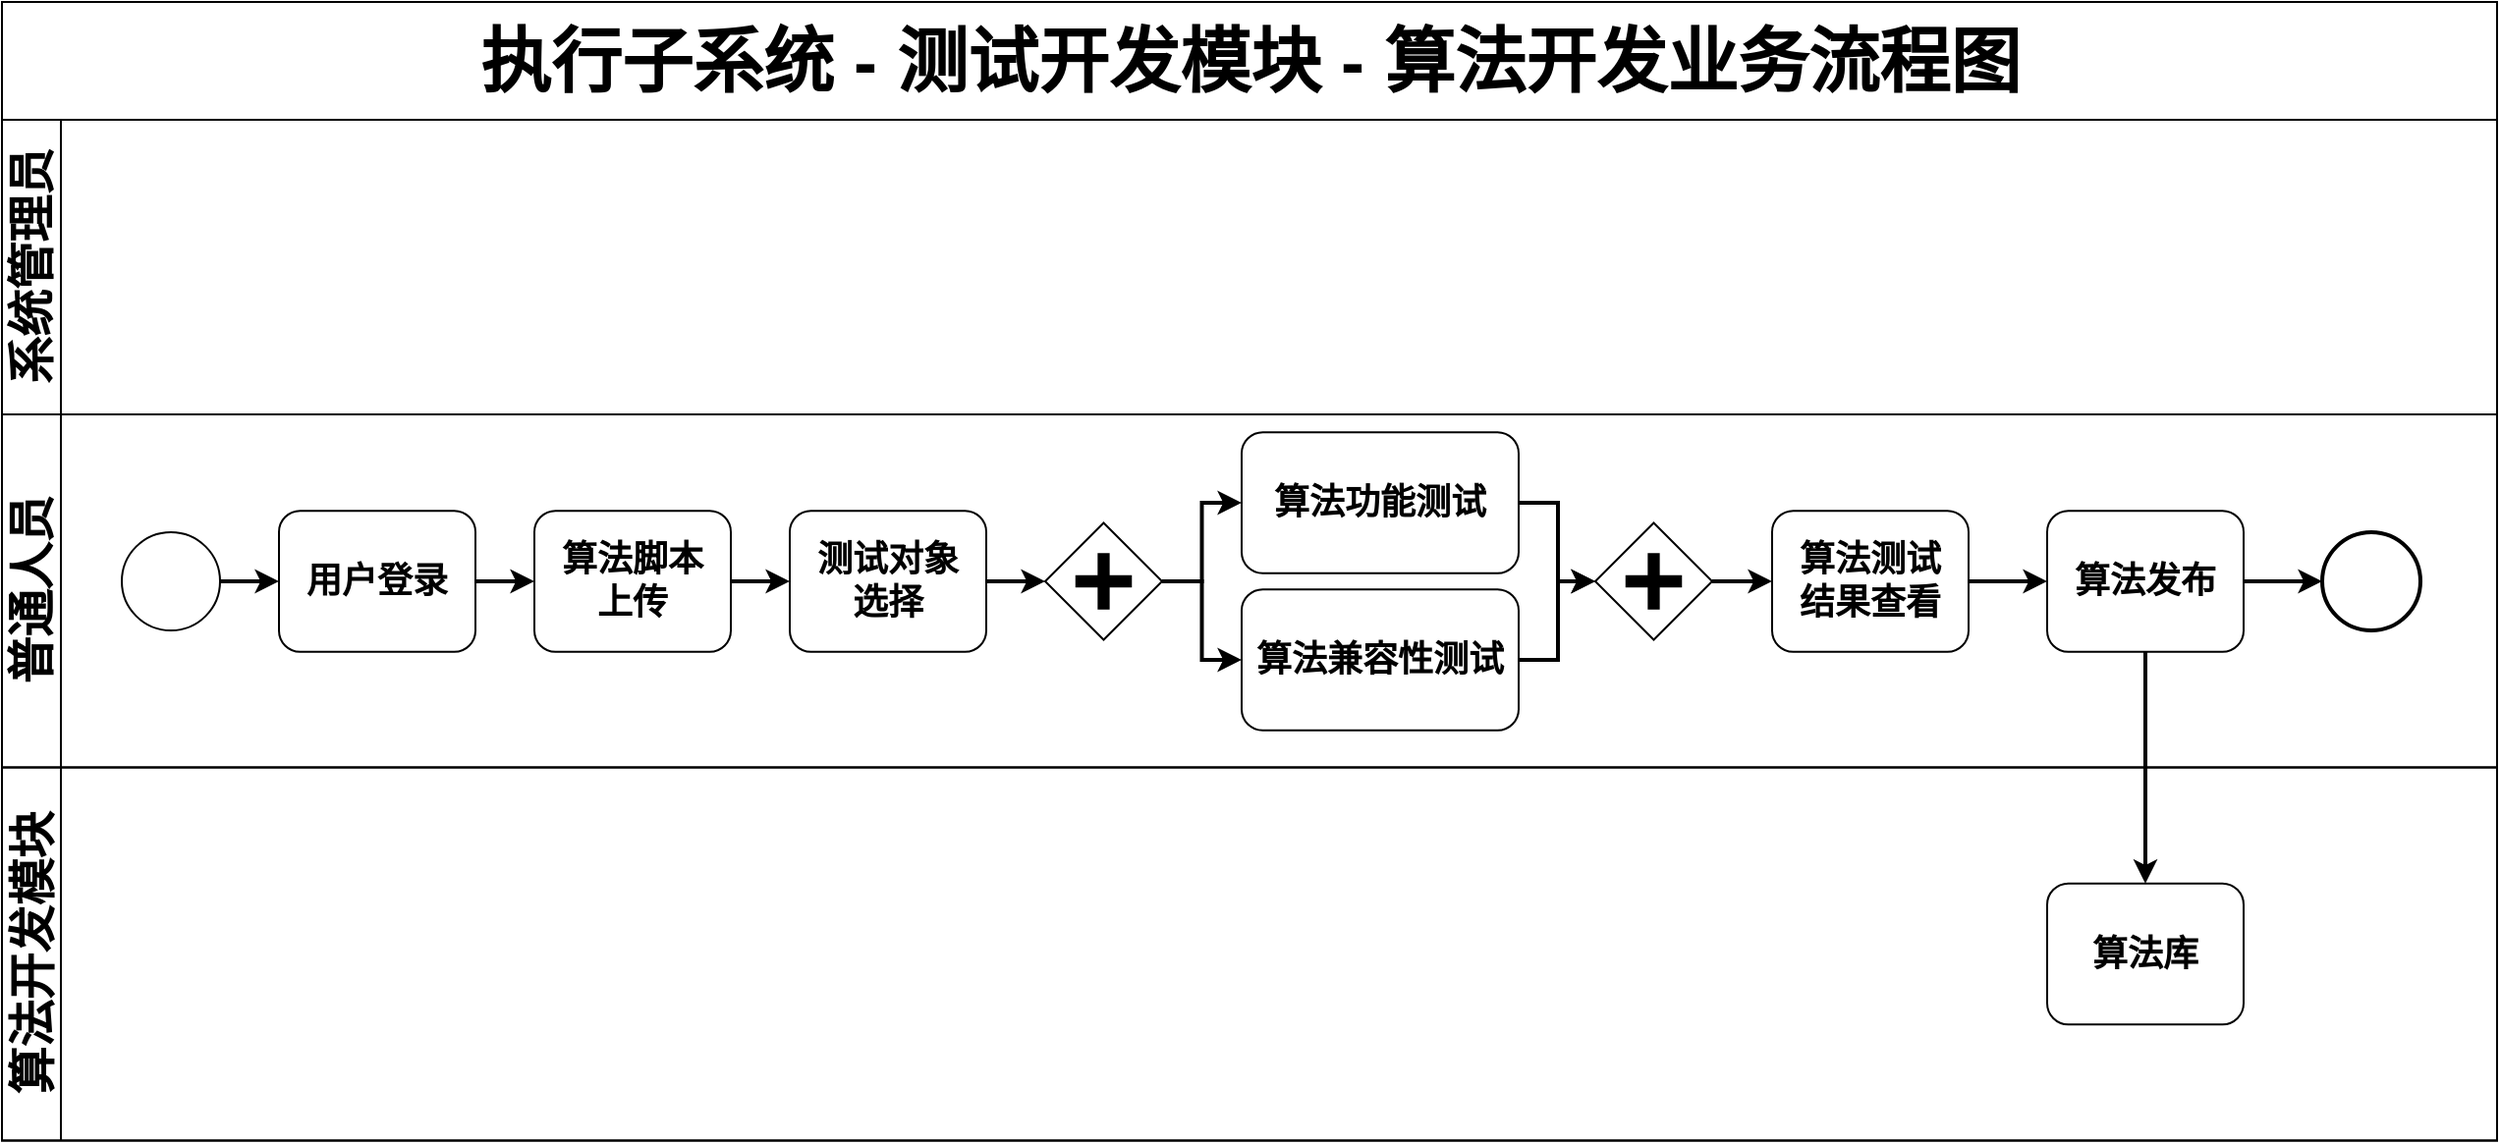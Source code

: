 <mxfile version="15.4.0" type="device"><diagram name="Page-1" id="c7488fd3-1785-93aa-aadb-54a6760d102a"><mxGraphModel dx="1209" dy="801" grid="1" gridSize="10" guides="1" tooltips="1" connect="1" arrows="1" fold="1" page="1" pageScale="1" pageWidth="1169" pageHeight="827" background="none" math="0" shadow="0"><root><mxCell id="0"/><mxCell id="1" parent="0"/><mxCell id="2b4e8129b02d487f-1" value="&lt;span style=&quot;font-family: &amp;#34;helvetica&amp;#34;&quot;&gt;&lt;font style=&quot;font-size: 36px&quot;&gt;执行子系统 - 测试开发模块 - 算法开发业务流程图&lt;/font&gt;&lt;/span&gt;" style="swimlane;html=1;childLayout=stackLayout;horizontal=1;startSize=60;horizontalStack=0;rounded=0;shadow=0;labelBackgroundColor=none;strokeWidth=1;fontFamily=Verdana;fontSize=8;align=center;" parent="1" vertex="1"><mxGeometry x="39" y="60" width="1270" height="579.75" as="geometry"/></mxCell><mxCell id="2b4e8129b02d487f-2" value="&lt;font style=&quot;font-size: 24px&quot;&gt;系统管理员&lt;/font&gt;" style="swimlane;html=1;startSize=30;horizontal=0;" parent="2b4e8129b02d487f-1" vertex="1"><mxGeometry y="60" width="1270" height="150" as="geometry"><mxRectangle y="20" width="680" height="20" as="alternateBounds"/></mxGeometry></mxCell><mxCell id="bkIILyM2fM7lgy3gjEW_-13" style="edgeStyle=orthogonalEdgeStyle;rounded=0;orthogonalLoop=1;jettySize=auto;html=1;exitX=1;exitY=0.5;exitDx=0;exitDy=0;entryX=0;entryY=0.5;entryDx=0;entryDy=0;strokeWidth=2;" parent="2b4e8129b02d487f-2" edge="1"><mxGeometry relative="1" as="geometry"><mxPoint x="191" y="75.015" as="targetPoint"/></mxGeometry></mxCell><mxCell id="bkIILyM2fM7lgy3gjEW_-14" style="edgeStyle=orthogonalEdgeStyle;rounded=0;orthogonalLoop=1;jettySize=auto;html=1;exitX=1;exitY=0.5;exitDx=0;exitDy=0;entryX=0;entryY=0.5;entryDx=0;entryDy=0;strokeWidth=2;" parent="2b4e8129b02d487f-2" edge="1"><mxGeometry relative="1" as="geometry"><mxPoint x="341" y="74.995" as="targetPoint"/></mxGeometry></mxCell><mxCell id="bkIILyM2fM7lgy3gjEW_-15" style="edgeStyle=orthogonalEdgeStyle;rounded=0;orthogonalLoop=1;jettySize=auto;html=1;exitX=1;exitY=0.5;exitDx=0;exitDy=0;entryX=0;entryY=0.5;entryDx=0;entryDy=0;strokeWidth=2;" parent="2b4e8129b02d487f-2" edge="1"><mxGeometry relative="1" as="geometry"><mxPoint x="521" y="75" as="targetPoint"/></mxGeometry></mxCell><mxCell id="2b4e8129b02d487f-3" value="&lt;font style=&quot;font-size: 24px&quot;&gt;普通人员&lt;/font&gt;" style="swimlane;html=1;startSize=30;horizontal=0;" parent="2b4e8129b02d487f-1" vertex="1"><mxGeometry y="210" width="1270" height="179.75" as="geometry"/></mxCell><mxCell id="VifiUxbqDrs0etgbydWL-12" style="edgeStyle=orthogonalEdgeStyle;rounded=0;orthogonalLoop=1;jettySize=auto;html=1;exitX=1;exitY=0.5;exitDx=0;exitDy=0;entryX=0;entryY=0.5;entryDx=0;entryDy=0;strokeWidth=2;" parent="2b4e8129b02d487f-3" source="zCbduPKmyNDGT3lew_uM-1" target="VifiUxbqDrs0etgbydWL-11" edge="1"><mxGeometry relative="1" as="geometry"/></mxCell><mxCell id="zCbduPKmyNDGT3lew_uM-1" value="" style="ellipse;whiteSpace=wrap;html=1;rounded=0;shadow=0;labelBackgroundColor=none;strokeWidth=1;fontFamily=Verdana;fontSize=8;align=center;" parent="2b4e8129b02d487f-3" vertex="1"><mxGeometry x="61" y="60" width="50" height="50" as="geometry"/></mxCell><mxCell id="K-03vNoWm4RYzx0lYwIu-3" style="edgeStyle=orthogonalEdgeStyle;rounded=0;orthogonalLoop=1;jettySize=auto;html=1;exitX=1;exitY=0.5;exitDx=0;exitDy=0;entryX=0;entryY=0.5;entryDx=0;entryDy=0;strokeWidth=2;" parent="2b4e8129b02d487f-3" edge="1"><mxGeometry relative="1" as="geometry"><mxPoint x="361" y="85.005" as="sourcePoint"/></mxGeometry></mxCell><mxCell id="K-03vNoWm4RYzx0lYwIu-5" style="edgeStyle=orthogonalEdgeStyle;rounded=0;orthogonalLoop=1;jettySize=auto;html=1;exitX=1;exitY=0.5;exitDx=0;exitDy=0;entryX=0;entryY=0.5;entryDx=0;entryDy=0;strokeWidth=2;" parent="2b4e8129b02d487f-3" edge="1"><mxGeometry relative="1" as="geometry"><mxPoint x="491" y="84.995" as="sourcePoint"/></mxGeometry></mxCell><mxCell id="K-03vNoWm4RYzx0lYwIu-7" style="edgeStyle=orthogonalEdgeStyle;rounded=0;orthogonalLoop=1;jettySize=auto;html=1;exitX=1;exitY=0.5;exitDx=0;exitDy=0;entryX=0;entryY=0.5;entryDx=0;entryDy=0;strokeWidth=2;" parent="2b4e8129b02d487f-3" edge="1"><mxGeometry relative="1" as="geometry"><mxPoint x="621" y="84.995" as="sourcePoint"/></mxGeometry></mxCell><mxCell id="K-03vNoWm4RYzx0lYwIu-20" style="edgeStyle=orthogonalEdgeStyle;rounded=0;orthogonalLoop=1;jettySize=auto;html=1;exitX=1;exitY=0.5;exitDx=0;exitDy=0;entryX=0;entryY=0.5;entryDx=0;entryDy=0;strokeWidth=2;" parent="2b4e8129b02d487f-3" edge="1"><mxGeometry relative="1" as="geometry"><mxPoint x="751" y="85.005" as="sourcePoint"/></mxGeometry></mxCell><mxCell id="K-03vNoWm4RYzx0lYwIu-8" style="edgeStyle=orthogonalEdgeStyle;rounded=0;orthogonalLoop=1;jettySize=auto;html=1;exitX=1;exitY=0.5;exitDx=0;exitDy=0;entryX=0;entryY=0.5;entryDx=0;entryDy=0;strokeWidth=2;" parent="2b4e8129b02d487f-3" edge="1"><mxGeometry relative="1" as="geometry"><mxPoint x="891" y="84.995" as="sourcePoint"/></mxGeometry></mxCell><mxCell id="VifiUxbqDrs0etgbydWL-11" value="&lt;span style=&quot;font-size: 18px&quot;&gt;&lt;b&gt;用户登录&lt;br&gt;&lt;/b&gt;&lt;/span&gt;" style="rounded=1;whiteSpace=wrap;html=1;shadow=0;labelBackgroundColor=none;strokeWidth=1;fontFamily=Verdana;fontSize=8;align=center;" parent="2b4e8129b02d487f-3" vertex="1"><mxGeometry x="141" y="49.13" width="100" height="71.75" as="geometry"/></mxCell><mxCell id="VifiUxbqDrs0etgbydWL-17" style="edgeStyle=orthogonalEdgeStyle;rounded=0;orthogonalLoop=1;jettySize=auto;html=1;entryX=0;entryY=0.5;entryDx=0;entryDy=0;strokeWidth=2;exitX=1;exitY=0.5;exitDx=0;exitDy=0;" parent="2b4e8129b02d487f-3" source="VifiUxbqDrs0etgbydWL-11" target="VifiUxbqDrs0etgbydWL-14" edge="1"><mxGeometry relative="1" as="geometry"><mxPoint x="291" y="85" as="sourcePoint"/></mxGeometry></mxCell><mxCell id="zbmYEx60M1Ey9E597ka1-2" style="edgeStyle=orthogonalEdgeStyle;rounded=0;orthogonalLoop=1;jettySize=auto;html=1;exitX=1;exitY=0.5;exitDx=0;exitDy=0;entryX=0;entryY=0.5;entryDx=0;entryDy=0;strokeWidth=2;" parent="2b4e8129b02d487f-3" source="VifiUxbqDrs0etgbydWL-14" target="zbmYEx60M1Ey9E597ka1-1" edge="1"><mxGeometry relative="1" as="geometry"/></mxCell><mxCell id="VifiUxbqDrs0etgbydWL-14" value="&lt;span style=&quot;font-size: 18px&quot;&gt;&lt;b&gt;算法脚本&lt;br&gt;上传&lt;br&gt;&lt;/b&gt;&lt;/span&gt;" style="rounded=1;whiteSpace=wrap;html=1;shadow=0;labelBackgroundColor=none;strokeWidth=1;fontFamily=Verdana;fontSize=8;align=center;" parent="2b4e8129b02d487f-3" vertex="1"><mxGeometry x="271" y="49.12" width="100" height="71.75" as="geometry"/></mxCell><mxCell id="bJx6X_8ShiD177bNtT4_-8" style="edgeStyle=orthogonalEdgeStyle;rounded=0;orthogonalLoop=1;jettySize=auto;html=1;exitX=1;exitY=0.5;exitDx=0;exitDy=0;entryX=0;entryY=0.5;entryDx=0;entryDy=0;strokeWidth=2;" parent="2b4e8129b02d487f-3" source="VifiUxbqDrs0etgbydWL-15" target="bJx6X_8ShiD177bNtT4_-5" edge="1"><mxGeometry relative="1" as="geometry"/></mxCell><mxCell id="VifiUxbqDrs0etgbydWL-15" value="&lt;span style=&quot;font-size: 18px&quot;&gt;&lt;b&gt;算法兼容性测试&lt;br&gt;&lt;/b&gt;&lt;/span&gt;" style="rounded=1;whiteSpace=wrap;html=1;shadow=0;labelBackgroundColor=none;strokeWidth=1;fontFamily=Verdana;fontSize=8;align=center;" parent="2b4e8129b02d487f-3" vertex="1"><mxGeometry x="631" y="89.13" width="141" height="71.75" as="geometry"/></mxCell><mxCell id="bJx6X_8ShiD177bNtT4_-6" style="edgeStyle=orthogonalEdgeStyle;rounded=0;orthogonalLoop=1;jettySize=auto;html=1;exitX=1;exitY=0.5;exitDx=0;exitDy=0;entryX=0;entryY=0.5;entryDx=0;entryDy=0;strokeWidth=2;" parent="2b4e8129b02d487f-3" source="6ZDxCMs59PGX70JpeyHZ-1" target="bJx6X_8ShiD177bNtT4_-5" edge="1"><mxGeometry relative="1" as="geometry"/></mxCell><mxCell id="6ZDxCMs59PGX70JpeyHZ-1" value="&lt;span style=&quot;font-size: 18px&quot;&gt;&lt;b&gt;算法功能测试&lt;/b&gt;&lt;/span&gt;" style="rounded=1;whiteSpace=wrap;html=1;shadow=0;labelBackgroundColor=none;strokeWidth=1;fontFamily=Verdana;fontSize=8;align=center;" parent="2b4e8129b02d487f-3" vertex="1"><mxGeometry x="631" y="9.13" width="141" height="71.75" as="geometry"/></mxCell><mxCell id="bJx6X_8ShiD177bNtT4_-3" style="edgeStyle=orthogonalEdgeStyle;rounded=0;orthogonalLoop=1;jettySize=auto;html=1;exitX=1;exitY=0.5;exitDx=0;exitDy=0;entryX=0;entryY=0.5;entryDx=0;entryDy=0;strokeWidth=2;" parent="2b4e8129b02d487f-3" source="bJx6X_8ShiD177bNtT4_-1" target="6ZDxCMs59PGX70JpeyHZ-1" edge="1"><mxGeometry relative="1" as="geometry"/></mxCell><mxCell id="bJx6X_8ShiD177bNtT4_-4" style="edgeStyle=orthogonalEdgeStyle;rounded=0;orthogonalLoop=1;jettySize=auto;html=1;exitX=1;exitY=0.5;exitDx=0;exitDy=0;entryX=0;entryY=0.5;entryDx=0;entryDy=0;strokeWidth=2;" parent="2b4e8129b02d487f-3" source="bJx6X_8ShiD177bNtT4_-1" target="VifiUxbqDrs0etgbydWL-15" edge="1"><mxGeometry relative="1" as="geometry"/></mxCell><mxCell id="bJx6X_8ShiD177bNtT4_-1" value="" style="shape=mxgraph.bpmn.shape;html=1;verticalLabelPosition=bottom;labelBackgroundColor=#ffffff;verticalAlign=top;perimeter=rhombusPerimeter;background=gateway;outline=none;symbol=parallelGw;rounded=1;shadow=0;strokeWidth=1;fontFamily=Verdana;fontSize=8;align=center;" parent="2b4e8129b02d487f-3" vertex="1"><mxGeometry x="531" y="55.25" width="59.5" height="59.5" as="geometry"/></mxCell><mxCell id="xjTjpPZAEwXSh5zDkE7o-2" style="edgeStyle=orthogonalEdgeStyle;rounded=0;orthogonalLoop=1;jettySize=auto;html=1;exitX=1;exitY=0.5;exitDx=0;exitDy=0;entryX=0;entryY=0.5;entryDx=0;entryDy=0;strokeWidth=2;" edge="1" parent="2b4e8129b02d487f-3" source="bJx6X_8ShiD177bNtT4_-5" target="xjTjpPZAEwXSh5zDkE7o-1"><mxGeometry relative="1" as="geometry"/></mxCell><mxCell id="bJx6X_8ShiD177bNtT4_-5" value="" style="shape=mxgraph.bpmn.shape;html=1;verticalLabelPosition=bottom;labelBackgroundColor=#ffffff;verticalAlign=top;perimeter=rhombusPerimeter;background=gateway;outline=none;symbol=parallelGw;rounded=1;shadow=0;strokeWidth=1;fontFamily=Verdana;fontSize=8;align=center;" parent="2b4e8129b02d487f-3" vertex="1"><mxGeometry x="811" y="55.25" width="59.5" height="59.5" as="geometry"/></mxCell><mxCell id="zbmYEx60M1Ey9E597ka1-3" style="edgeStyle=orthogonalEdgeStyle;rounded=0;orthogonalLoop=1;jettySize=auto;html=1;exitX=1;exitY=0.5;exitDx=0;exitDy=0;entryX=0;entryY=0.5;entryDx=0;entryDy=0;strokeWidth=2;" parent="2b4e8129b02d487f-3" source="zbmYEx60M1Ey9E597ka1-1" target="bJx6X_8ShiD177bNtT4_-1" edge="1"><mxGeometry relative="1" as="geometry"/></mxCell><mxCell id="zbmYEx60M1Ey9E597ka1-1" value="&lt;span style=&quot;font-size: 18px&quot;&gt;&lt;b&gt;测试对象&lt;br&gt;选择&lt;br&gt;&lt;/b&gt;&lt;/span&gt;" style="rounded=1;whiteSpace=wrap;html=1;shadow=0;labelBackgroundColor=none;strokeWidth=1;fontFamily=Verdana;fontSize=8;align=center;" parent="2b4e8129b02d487f-3" vertex="1"><mxGeometry x="401" y="49.12" width="100" height="71.75" as="geometry"/></mxCell><mxCell id="xjTjpPZAEwXSh5zDkE7o-4" style="edgeStyle=orthogonalEdgeStyle;rounded=0;orthogonalLoop=1;jettySize=auto;html=1;strokeWidth=2;" edge="1" parent="2b4e8129b02d487f-3" source="xjTjpPZAEwXSh5zDkE7o-1" target="xjTjpPZAEwXSh5zDkE7o-3"><mxGeometry relative="1" as="geometry"/></mxCell><mxCell id="xjTjpPZAEwXSh5zDkE7o-1" value="&lt;span style=&quot;font-size: 18px&quot;&gt;&lt;b&gt;算法测试&lt;br&gt;结果查看&lt;br&gt;&lt;/b&gt;&lt;/span&gt;" style="rounded=1;whiteSpace=wrap;html=1;shadow=0;labelBackgroundColor=none;strokeWidth=1;fontFamily=Verdana;fontSize=8;align=center;" vertex="1" parent="2b4e8129b02d487f-3"><mxGeometry x="901" y="49.12" width="100" height="71.75" as="geometry"/></mxCell><mxCell id="xjTjpPZAEwXSh5zDkE7o-5" style="edgeStyle=orthogonalEdgeStyle;rounded=0;orthogonalLoop=1;jettySize=auto;html=1;exitX=1;exitY=0.5;exitDx=0;exitDy=0;entryX=0;entryY=0.5;entryDx=0;entryDy=0;strokeWidth=2;" edge="1" parent="2b4e8129b02d487f-3" source="xjTjpPZAEwXSh5zDkE7o-3" target="zCbduPKmyNDGT3lew_uM-16"><mxGeometry relative="1" as="geometry"/></mxCell><mxCell id="xjTjpPZAEwXSh5zDkE7o-3" value="&lt;span style=&quot;font-size: 18px&quot;&gt;&lt;b&gt;算法发布&lt;br&gt;&lt;/b&gt;&lt;/span&gt;" style="rounded=1;whiteSpace=wrap;html=1;shadow=0;labelBackgroundColor=none;strokeWidth=1;fontFamily=Verdana;fontSize=8;align=center;" vertex="1" parent="2b4e8129b02d487f-3"><mxGeometry x="1041" y="49.12" width="100" height="71.75" as="geometry"/></mxCell><mxCell id="zCbduPKmyNDGT3lew_uM-16" value="" style="ellipse;whiteSpace=wrap;html=1;rounded=0;shadow=0;labelBackgroundColor=none;strokeWidth=2;fontFamily=Verdana;fontSize=8;align=center;" parent="2b4e8129b02d487f-3" vertex="1"><mxGeometry x="1181" y="60" width="50" height="50" as="geometry"/></mxCell><mxCell id="2b4e8129b02d487f-4" value="&lt;font style=&quot;font-size: 24px&quot;&gt;算法开发模块&lt;/font&gt;" style="swimlane;html=1;startSize=30;horizontal=0;fillColor=none;swimlaneFillColor=none;" parent="2b4e8129b02d487f-1" vertex="1"><mxGeometry y="389.75" width="1270" height="190" as="geometry"/></mxCell><mxCell id="xjTjpPZAEwXSh5zDkE7o-6" value="&lt;span style=&quot;font-size: 18px&quot;&gt;&lt;b&gt;算法库&lt;br&gt;&lt;/b&gt;&lt;/span&gt;" style="rounded=1;whiteSpace=wrap;html=1;shadow=0;labelBackgroundColor=none;strokeWidth=1;fontFamily=Verdana;fontSize=8;align=center;" vertex="1" parent="2b4e8129b02d487f-4"><mxGeometry x="1041" y="59.12" width="100" height="71.75" as="geometry"/></mxCell><mxCell id="xjTjpPZAEwXSh5zDkE7o-7" style="edgeStyle=orthogonalEdgeStyle;rounded=0;orthogonalLoop=1;jettySize=auto;html=1;exitX=0.5;exitY=1;exitDx=0;exitDy=0;strokeWidth=2;" edge="1" parent="2b4e8129b02d487f-1" source="xjTjpPZAEwXSh5zDkE7o-3" target="xjTjpPZAEwXSh5zDkE7o-6"><mxGeometry relative="1" as="geometry"/></mxCell></root></mxGraphModel></diagram></mxfile>